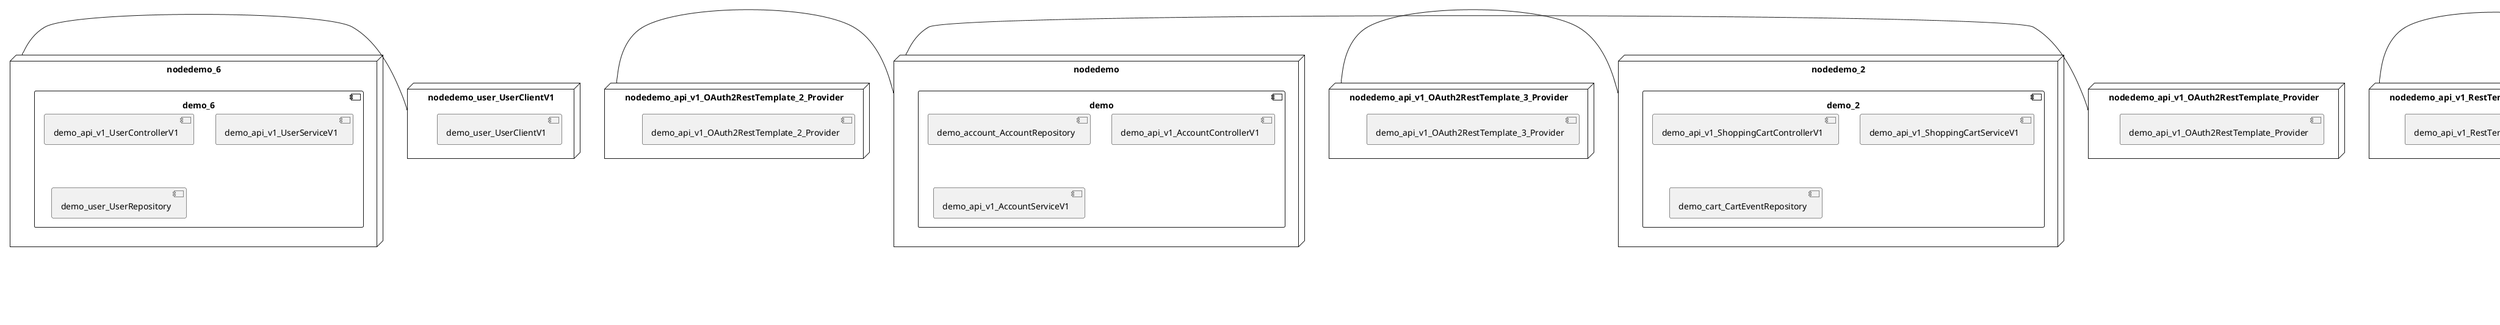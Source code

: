 @startuml
skinparam fixCircleLabelOverlapping true
skinparam componentStyle uml2
node nodedemo {
component demo {
[demo_account_AccountRepository] [[kbastani-spring-cloud-event-sourcing-example.system#_sRlmlEMZEe-09dn4Lw4NFg]]
[demo_api_v1_AccountControllerV1] [[kbastani-spring-cloud-event-sourcing-example.system#_sRlmlEMZEe-09dn4Lw4NFg]]
[demo_api_v1_AccountServiceV1] [[kbastani-spring-cloud-event-sourcing-example.system#_sRlmlEMZEe-09dn4Lw4NFg]]
}
}
node nodedemo_2 {
component demo_2 {
[demo_api_v1_ShoppingCartControllerV1] [[kbastani-spring-cloud-event-sourcing-example.system#_sRlmlEMZEe-09dn4Lw4NFg]]
[demo_api_v1_ShoppingCartServiceV1] [[kbastani-spring-cloud-event-sourcing-example.system#_sRlmlEMZEe-09dn4Lw4NFg]]
[demo_cart_CartEventRepository] [[kbastani-spring-cloud-event-sourcing-example.system#_sRlmlEMZEe-09dn4Lw4NFg]]
}
}
node nodedemo_3 {
component demo_3 {
[DatabaseInitializer] [[kbastani-spring-cloud-event-sourcing-example.system#_sRlmlEMZEe-09dn4Lw4NFg]]
[demo_api_v1_OrderControllerV1] [[kbastani-spring-cloud-event-sourcing-example.system#_sRlmlEMZEe-09dn4Lw4NFg]]
[demo_api_v1_OrderServiceV1] [[kbastani-spring-cloud-event-sourcing-example.system#_sRlmlEMZEe-09dn4Lw4NFg]]
[demo_config_DatabaseInitializer] [[kbastani-spring-cloud-event-sourcing-example.system#_sRlmlEMZEe-09dn4Lw4NFg]]
[demo_invoice_InvoiceRepository] [[kbastani-spring-cloud-event-sourcing-example.system#_sRlmlEMZEe-09dn4Lw4NFg]]
[demo_order_OrderEventRepository] [[kbastani-spring-cloud-event-sourcing-example.system#_sRlmlEMZEe-09dn4Lw4NFg]]
[demo_order_OrderRepository] [[kbastani-spring-cloud-event-sourcing-example.system#_sRlmlEMZEe-09dn4Lw4NFg]]
}
}
node nodedemo_4 {
component demo_4 {
[demo_api_v1_CatalogControllerV1] [[kbastani-spring-cloud-event-sourcing-example.system#_sRlmlEMZEe-09dn4Lw4NFg]]
[demo_api_v1_CatalogServiceV1] [[kbastani-spring-cloud-event-sourcing-example.system#_sRlmlEMZEe-09dn4Lw4NFg]]
[demo_catalog_CatalogInfoRepository] [[kbastani-spring-cloud-event-sourcing-example.system#_sRlmlEMZEe-09dn4Lw4NFg]]
}
}
node nodedemo_5 {
component demo_5 {
}
}
node nodedemo_6 {
component demo_6 {
[demo_api_v1_UserControllerV1] [[kbastani-spring-cloud-event-sourcing-example.system#_sRlmlEMZEe-09dn4Lw4NFg]]
[demo_api_v1_UserServiceV1] [[kbastani-spring-cloud-event-sourcing-example.system#_sRlmlEMZEe-09dn4Lw4NFg]]
[demo_user_UserRepository] [[kbastani-spring-cloud-event-sourcing-example.system#_sRlmlEMZEe-09dn4Lw4NFg]]
}
}
node nodedemo_7 {
component demo_7 {
[demo_UserController] [[kbastani-spring-cloud-event-sourcing-example.system#_sRlmlEMZEe-09dn4Lw4NFg]]
[demo_UserRepository] [[kbastani-spring-cloud-event-sourcing-example.system#_sRlmlEMZEe-09dn4Lw4NFg]]
[demo_UserService] [[kbastani-spring-cloud-event-sourcing-example.system#_sRlmlEMZEe-09dn4Lw4NFg]]
[demo_login_UserController] [[kbastani-spring-cloud-event-sourcing-example.system#_sRlmlEMZEe-09dn4Lw4NFg]]
}
}
node nodedemo_v1 {
component demo_v1 {
[demo_v1_InventoryControllerV1] [[kbastani-spring-cloud-event-sourcing-example.system#_sRlmlEMZEe-09dn4Lw4NFg]]
[demo_v1_InventoryServiceV1] [[kbastani-spring-cloud-event-sourcing-example.system#_sRlmlEMZEe-09dn4Lw4NFg]]
}
}
node nodedemo_api_v1_OAuth2RestTemplate_2_Provider {
[demo_api_v1_OAuth2RestTemplate_2_Provider] [[kbastani-spring-cloud-event-sourcing-example.system#_sRlmlEMZEe-09dn4Lw4NFg]]
}
node nodedemo_api_v1_OAuth2RestTemplate_3_Provider {
[demo_api_v1_OAuth2RestTemplate_3_Provider] [[kbastani-spring-cloud-event-sourcing-example.system#_sRlmlEMZEe-09dn4Lw4NFg]]
}
node nodedemo_api_v1_OAuth2RestTemplate_Provider {
[demo_api_v1_OAuth2RestTemplate_Provider] [[kbastani-spring-cloud-event-sourcing-example.system#_sRlmlEMZEe-09dn4Lw4NFg]]
}
node nodedemo_api_v1_RestTemplate_2_Provider {
[demo_api_v1_RestTemplate_2_Provider] [[kbastani-spring-cloud-event-sourcing-example.system#_sRlmlEMZEe-09dn4Lw4NFg]]
}
node nodedemo_api_v1_RestTemplate_Provider {
[demo_api_v1_RestTemplate_Provider] [[kbastani-spring-cloud-event-sourcing-example.system#_sRlmlEMZEe-09dn4Lw4NFg]]
}
node nodedemo_inventory_InventoryRepository_Provider {
[demo_inventory_InventoryRepository_Provider] [[kbastani-spring-cloud-event-sourcing-example.system#_sRlmlEMZEe-09dn4Lw4NFg]]
}
node nodedemo_login_AuthenticationManager_Provider {
[demo_login_AuthenticationManager_Provider] [[kbastani-spring-cloud-event-sourcing-example.system#_sRlmlEMZEe-09dn4Lw4NFg]]
}
node nodedemo_login_ClientDetailsService_Provider {
[demo_login_ClientDetailsService_Provider] [[kbastani-spring-cloud-event-sourcing-example.system#_sRlmlEMZEe-09dn4Lw4NFg]]
}
node nodedemo_login_HttpSessionSecurityContextRepository_Provider {
[demo_login_HttpSessionSecurityContextRepository_Provider] [[kbastani-spring-cloud-event-sourcing-example.system#_sRlmlEMZEe-09dn4Lw4NFg]]
}
node nodedemo_login_LoginController {
[demo_login_LoginController] [[kbastani-spring-cloud-event-sourcing-example.system#_sRlmlEMZEe-09dn4Lw4NFg]]
}
node nodedemo_product_ProductRepository_Provider {
[demo_product_ProductRepository_Provider] [[kbastani-spring-cloud-event-sourcing-example.system#_sRlmlEMZEe-09dn4Lw4NFg]]
}
node nodedemo_user_UserClientV1 {
[demo_user_UserClientV1] [[kbastani-spring-cloud-event-sourcing-example.system#_sRlmlEMZEe-09dn4Lw4NFg]]
}
node nodedemo_v1_Session_Provider {
[demo_v1_Session_Provider] [[kbastani-spring-cloud-event-sourcing-example.system#_sRlmlEMZEe-09dn4Lw4NFg]]
}
[nodedemo_6] - [nodedemo_user_UserClientV1]
[nodedemo_api_v1_OAuth2RestTemplate_2_Provider] - [nodedemo]
[nodedemo_api_v1_OAuth2RestTemplate_3_Provider] - [nodedemo_2]
[nodedemo_api_v1_OAuth2RestTemplate_Provider] - [nodedemo]
[nodedemo_api_v1_RestTemplate_2_Provider] - [nodedemo_4]
[nodedemo_api_v1_RestTemplate_Provider] - [nodedemo_4]
[nodedemo_inventory_InventoryRepository_Provider] - [nodedemo_v1]
[nodedemo_login_AuthenticationManager_Provider] - [nodedemo_login_LoginController]
[nodedemo_login_ClientDetailsService_Provider] - [nodedemo_login_LoginController]
[nodedemo_login_HttpSessionSecurityContextRepository_Provider] - [nodedemo_login_LoginController]
[nodedemo_product_ProductRepository_Provider] - [nodedemo_v1]
[nodedemo_v1_Session_Provider] - [nodedemo_v1]

@enduml
